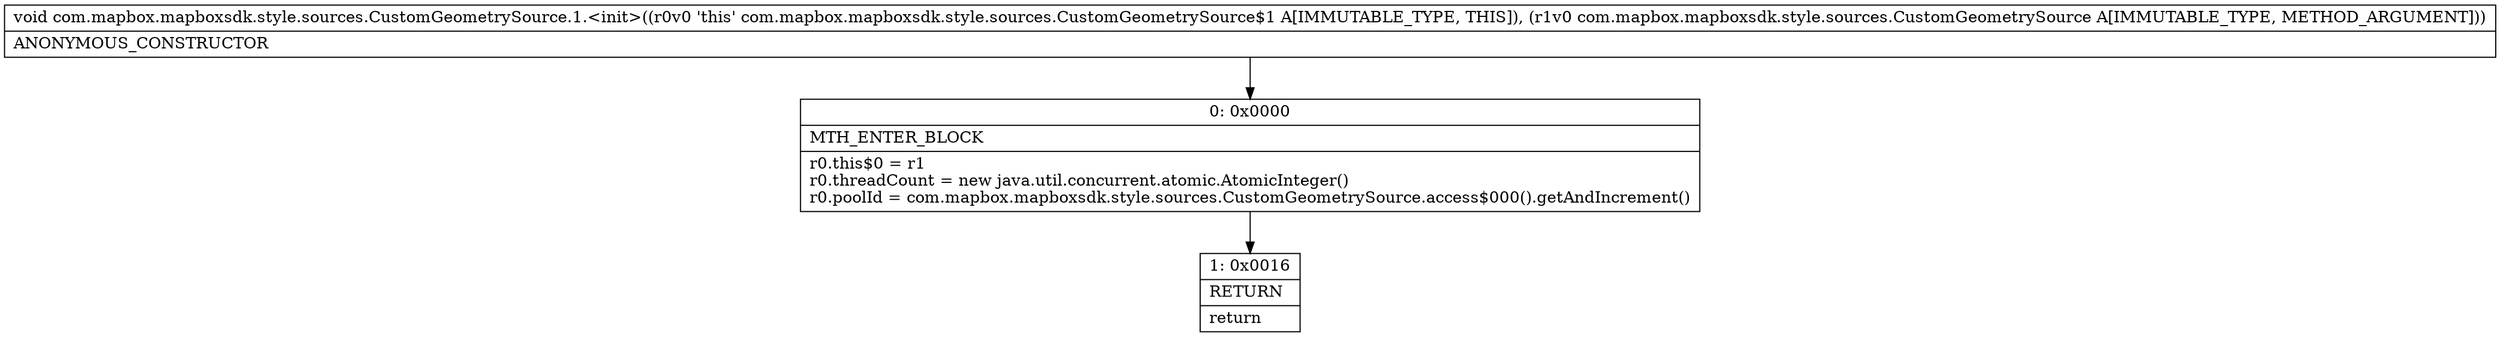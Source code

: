 digraph "CFG forcom.mapbox.mapboxsdk.style.sources.CustomGeometrySource.1.\<init\>(Lcom\/mapbox\/mapboxsdk\/style\/sources\/CustomGeometrySource;)V" {
Node_0 [shape=record,label="{0\:\ 0x0000|MTH_ENTER_BLOCK\l|r0.this$0 = r1\lr0.threadCount = new java.util.concurrent.atomic.AtomicInteger()\lr0.poolId = com.mapbox.mapboxsdk.style.sources.CustomGeometrySource.access$000().getAndIncrement()\l}"];
Node_1 [shape=record,label="{1\:\ 0x0016|RETURN\l|return\l}"];
MethodNode[shape=record,label="{void com.mapbox.mapboxsdk.style.sources.CustomGeometrySource.1.\<init\>((r0v0 'this' com.mapbox.mapboxsdk.style.sources.CustomGeometrySource$1 A[IMMUTABLE_TYPE, THIS]), (r1v0 com.mapbox.mapboxsdk.style.sources.CustomGeometrySource A[IMMUTABLE_TYPE, METHOD_ARGUMENT]))  | ANONYMOUS_CONSTRUCTOR\l}"];
MethodNode -> Node_0;
Node_0 -> Node_1;
}

